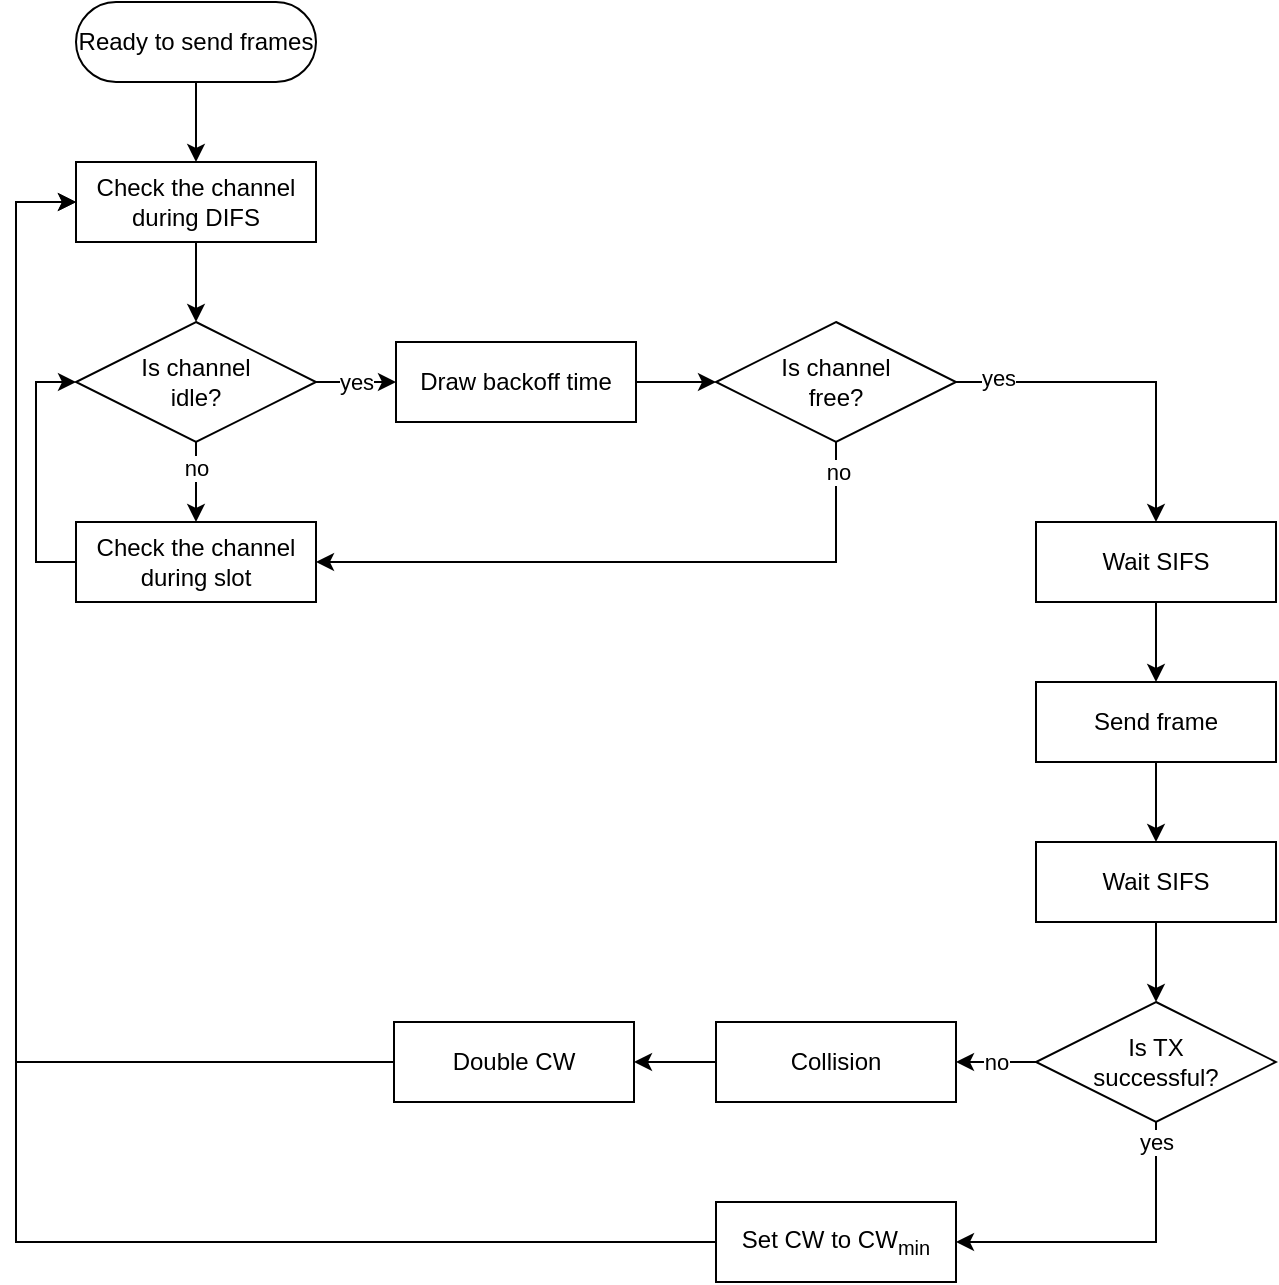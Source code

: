 <mxfile version="24.5.1" type="device">
  <diagram id="C5RBs43oDa-KdzZeNtuy" name="Page-1">
    <mxGraphModel dx="1434" dy="907" grid="1" gridSize="10" guides="1" tooltips="1" connect="1" arrows="1" fold="1" page="1" pageScale="1" pageWidth="1169" pageHeight="827" math="0" shadow="0">
      <root>
        <mxCell id="WIyWlLk6GJQsqaUBKTNV-0" />
        <mxCell id="WIyWlLk6GJQsqaUBKTNV-1" parent="WIyWlLk6GJQsqaUBKTNV-0" />
        <mxCell id="Hi57yu1lq9ycN2QyLw6a-9" style="edgeStyle=orthogonalEdgeStyle;rounded=0;orthogonalLoop=1;jettySize=auto;html=1;exitX=0.5;exitY=1;exitDx=0;exitDy=0;entryX=0.5;entryY=0;entryDx=0;entryDy=0;fillColor=#d5e8d4;strokeColor=#000000;" parent="WIyWlLk6GJQsqaUBKTNV-1" source="Hi57yu1lq9ycN2QyLw6a-0" target="Hi57yu1lq9ycN2QyLw6a-2" edge="1">
          <mxGeometry relative="1" as="geometry" />
        </mxCell>
        <mxCell id="Hi57yu1lq9ycN2QyLw6a-0" value="Ready to send frames" style="rounded=1;whiteSpace=wrap;html=1;arcSize=50;" parent="WIyWlLk6GJQsqaUBKTNV-1" vertex="1">
          <mxGeometry x="120" y="80" width="120" height="40" as="geometry" />
        </mxCell>
        <mxCell id="Hi57yu1lq9ycN2QyLw6a-10" style="edgeStyle=orthogonalEdgeStyle;rounded=0;orthogonalLoop=1;jettySize=auto;html=1;exitX=0.5;exitY=1;exitDx=0;exitDy=0;entryX=0.5;entryY=0;entryDx=0;entryDy=0;fillColor=#d5e8d4;strokeColor=#000000;" parent="WIyWlLk6GJQsqaUBKTNV-1" source="Hi57yu1lq9ycN2QyLw6a-2" target="Hi57yu1lq9ycN2QyLw6a-3" edge="1">
          <mxGeometry relative="1" as="geometry" />
        </mxCell>
        <mxCell id="Hi57yu1lq9ycN2QyLw6a-2" value="Check the channel during DIFS" style="rounded=0;whiteSpace=wrap;html=1;" parent="WIyWlLk6GJQsqaUBKTNV-1" vertex="1">
          <mxGeometry x="120" y="160" width="120" height="40" as="geometry" />
        </mxCell>
        <mxCell id="Hi57yu1lq9ycN2QyLw6a-11" style="edgeStyle=orthogonalEdgeStyle;rounded=0;orthogonalLoop=1;jettySize=auto;html=1;exitX=0.5;exitY=1;exitDx=0;exitDy=0;entryX=0.5;entryY=0;entryDx=0;entryDy=0;fillColor=#d5e8d4;strokeColor=#000000;" parent="WIyWlLk6GJQsqaUBKTNV-1" source="Hi57yu1lq9ycN2QyLw6a-3" target="Hi57yu1lq9ycN2QyLw6a-4" edge="1">
          <mxGeometry relative="1" as="geometry" />
        </mxCell>
        <mxCell id="Hi57yu1lq9ycN2QyLw6a-38" value="no" style="edgeLabel;html=1;align=center;verticalAlign=middle;resizable=0;points=[];" parent="Hi57yu1lq9ycN2QyLw6a-11" vertex="1" connectable="0">
          <mxGeometry x="-0.55" relative="1" as="geometry">
            <mxPoint y="4" as="offset" />
          </mxGeometry>
        </mxCell>
        <mxCell id="Hi57yu1lq9ycN2QyLw6a-12" value="yes" style="edgeStyle=orthogonalEdgeStyle;rounded=0;orthogonalLoop=1;jettySize=auto;html=1;exitX=1;exitY=0.5;exitDx=0;exitDy=0;entryX=0;entryY=0.5;entryDx=0;entryDy=0;fillColor=#d5e8d4;strokeColor=#000000;" parent="WIyWlLk6GJQsqaUBKTNV-1" source="Hi57yu1lq9ycN2QyLw6a-3" target="Hi57yu1lq9ycN2QyLw6a-5" edge="1">
          <mxGeometry relative="1" as="geometry">
            <mxPoint as="offset" />
          </mxGeometry>
        </mxCell>
        <mxCell id="Hi57yu1lq9ycN2QyLw6a-3" value="Is channel&lt;div&gt;idle?&lt;/div&gt;" style="rhombus;whiteSpace=wrap;html=1;" parent="WIyWlLk6GJQsqaUBKTNV-1" vertex="1">
          <mxGeometry x="120" y="240" width="120" height="60" as="geometry" />
        </mxCell>
        <mxCell id="Hi57yu1lq9ycN2QyLw6a-35" style="edgeStyle=orthogonalEdgeStyle;rounded=0;orthogonalLoop=1;jettySize=auto;html=1;exitX=0;exitY=0.5;exitDx=0;exitDy=0;entryX=0;entryY=0.5;entryDx=0;entryDy=0;fillColor=#d5e8d4;strokeColor=#000000;" parent="WIyWlLk6GJQsqaUBKTNV-1" source="Hi57yu1lq9ycN2QyLw6a-4" target="Hi57yu1lq9ycN2QyLw6a-3" edge="1">
          <mxGeometry relative="1" as="geometry" />
        </mxCell>
        <mxCell id="Hi57yu1lq9ycN2QyLw6a-4" value="Check the channel during slot" style="rounded=0;whiteSpace=wrap;html=1;" parent="WIyWlLk6GJQsqaUBKTNV-1" vertex="1">
          <mxGeometry x="120" y="340" width="120" height="40" as="geometry" />
        </mxCell>
        <mxCell id="Hi57yu1lq9ycN2QyLw6a-13" style="edgeStyle=orthogonalEdgeStyle;rounded=0;orthogonalLoop=1;jettySize=auto;html=1;exitX=1;exitY=0.5;exitDx=0;exitDy=0;entryX=0;entryY=0.5;entryDx=0;entryDy=0;fillColor=#d5e8d4;strokeColor=#000000;" parent="WIyWlLk6GJQsqaUBKTNV-1" source="Hi57yu1lq9ycN2QyLw6a-5" target="Hi57yu1lq9ycN2QyLw6a-6" edge="1">
          <mxGeometry relative="1" as="geometry" />
        </mxCell>
        <mxCell id="Hi57yu1lq9ycN2QyLw6a-5" value="Draw backoff time" style="rounded=0;whiteSpace=wrap;html=1;" parent="WIyWlLk6GJQsqaUBKTNV-1" vertex="1">
          <mxGeometry x="280" y="250" width="120" height="40" as="geometry" />
        </mxCell>
        <mxCell id="Hi57yu1lq9ycN2QyLw6a-17" style="edgeStyle=orthogonalEdgeStyle;rounded=0;orthogonalLoop=1;jettySize=auto;html=1;exitX=0.5;exitY=1;exitDx=0;exitDy=0;entryX=1;entryY=0.5;entryDx=0;entryDy=0;fillColor=#d5e8d4;strokeColor=#000000;" parent="WIyWlLk6GJQsqaUBKTNV-1" source="Hi57yu1lq9ycN2QyLw6a-6" target="Hi57yu1lq9ycN2QyLw6a-4" edge="1">
          <mxGeometry relative="1" as="geometry" />
        </mxCell>
        <mxCell id="Hi57yu1lq9ycN2QyLw6a-40" value="no" style="edgeLabel;html=1;align=center;verticalAlign=middle;resizable=0;points=[];" parent="Hi57yu1lq9ycN2QyLw6a-17" vertex="1" connectable="0">
          <mxGeometry x="-0.906" y="1" relative="1" as="geometry">
            <mxPoint as="offset" />
          </mxGeometry>
        </mxCell>
        <mxCell id="Hi57yu1lq9ycN2QyLw6a-6" value="Is channel&lt;div&gt;free?&lt;/div&gt;" style="rhombus;whiteSpace=wrap;html=1;" parent="WIyWlLk6GJQsqaUBKTNV-1" vertex="1">
          <mxGeometry x="440" y="240" width="120" height="60" as="geometry" />
        </mxCell>
        <mxCell id="Hi57yu1lq9ycN2QyLw6a-22" style="edgeStyle=orthogonalEdgeStyle;rounded=0;orthogonalLoop=1;jettySize=auto;html=1;exitX=1;exitY=0.5;exitDx=0;exitDy=0;entryX=0.5;entryY=0;entryDx=0;entryDy=0;fillColor=#d5e8d4;strokeColor=#000000;" parent="WIyWlLk6GJQsqaUBKTNV-1" source="Hi57yu1lq9ycN2QyLw6a-6" target="Hi57yu1lq9ycN2QyLw6a-18" edge="1">
          <mxGeometry relative="1" as="geometry">
            <mxPoint x="720" y="270" as="sourcePoint" />
          </mxGeometry>
        </mxCell>
        <mxCell id="Hi57yu1lq9ycN2QyLw6a-41" value="yes" style="edgeLabel;html=1;align=center;verticalAlign=middle;resizable=0;points=[];" parent="Hi57yu1lq9ycN2QyLw6a-22" vertex="1" connectable="0">
          <mxGeometry x="-0.753" y="2" relative="1" as="geometry">
            <mxPoint as="offset" />
          </mxGeometry>
        </mxCell>
        <mxCell id="Hi57yu1lq9ycN2QyLw6a-23" style="edgeStyle=orthogonalEdgeStyle;rounded=0;orthogonalLoop=1;jettySize=auto;html=1;exitX=0.5;exitY=1;exitDx=0;exitDy=0;entryX=0.5;entryY=0;entryDx=0;entryDy=0;" parent="WIyWlLk6GJQsqaUBKTNV-1" source="Hi57yu1lq9ycN2QyLw6a-18" target="Hi57yu1lq9ycN2QyLw6a-19" edge="1">
          <mxGeometry relative="1" as="geometry" />
        </mxCell>
        <mxCell id="Hi57yu1lq9ycN2QyLw6a-18" value="Wait SIFS" style="rounded=0;whiteSpace=wrap;html=1;" parent="WIyWlLk6GJQsqaUBKTNV-1" vertex="1">
          <mxGeometry x="600" y="340" width="120" height="40" as="geometry" />
        </mxCell>
        <mxCell id="Hi57yu1lq9ycN2QyLw6a-24" style="edgeStyle=orthogonalEdgeStyle;rounded=0;orthogonalLoop=1;jettySize=auto;html=1;exitX=0.5;exitY=1;exitDx=0;exitDy=0;entryX=0.5;entryY=0;entryDx=0;entryDy=0;" parent="WIyWlLk6GJQsqaUBKTNV-1" source="Hi57yu1lq9ycN2QyLw6a-19" target="Hi57yu1lq9ycN2QyLw6a-20" edge="1">
          <mxGeometry relative="1" as="geometry" />
        </mxCell>
        <mxCell id="Hi57yu1lq9ycN2QyLw6a-19" value="Send frame" style="rounded=0;whiteSpace=wrap;html=1;" parent="WIyWlLk6GJQsqaUBKTNV-1" vertex="1">
          <mxGeometry x="600" y="420" width="120" height="40" as="geometry" />
        </mxCell>
        <mxCell id="Hi57yu1lq9ycN2QyLw6a-25" style="edgeStyle=orthogonalEdgeStyle;rounded=0;orthogonalLoop=1;jettySize=auto;html=1;exitX=0.5;exitY=1;exitDx=0;exitDy=0;entryX=0.5;entryY=0;entryDx=0;entryDy=0;fillColor=#d5e8d4;strokeColor=#000000;" parent="WIyWlLk6GJQsqaUBKTNV-1" source="Hi57yu1lq9ycN2QyLw6a-20" target="Hi57yu1lq9ycN2QyLw6a-21" edge="1">
          <mxGeometry relative="1" as="geometry" />
        </mxCell>
        <mxCell id="Hi57yu1lq9ycN2QyLw6a-20" value="Wait SIFS" style="rounded=0;whiteSpace=wrap;html=1;" parent="WIyWlLk6GJQsqaUBKTNV-1" vertex="1">
          <mxGeometry x="600" y="500" width="120" height="40" as="geometry" />
        </mxCell>
        <mxCell id="Hi57yu1lq9ycN2QyLw6a-30" style="edgeStyle=orthogonalEdgeStyle;rounded=0;orthogonalLoop=1;jettySize=auto;html=1;exitX=0.5;exitY=1;exitDx=0;exitDy=0;entryX=1;entryY=0.5;entryDx=0;entryDy=0;fillColor=#d5e8d4;strokeColor=#000000;" parent="WIyWlLk6GJQsqaUBKTNV-1" source="Hi57yu1lq9ycN2QyLw6a-21" target="Hi57yu1lq9ycN2QyLw6a-28" edge="1">
          <mxGeometry relative="1" as="geometry" />
        </mxCell>
        <mxCell id="Hi57yu1lq9ycN2QyLw6a-43" value="yes" style="edgeLabel;html=1;align=center;verticalAlign=middle;resizable=0;points=[];" parent="Hi57yu1lq9ycN2QyLw6a-30" vertex="1" connectable="0">
          <mxGeometry x="-0.7" y="1" relative="1" as="geometry">
            <mxPoint x="-1" y="-14" as="offset" />
          </mxGeometry>
        </mxCell>
        <mxCell id="Hi57yu1lq9ycN2QyLw6a-33" style="edgeStyle=orthogonalEdgeStyle;rounded=0;orthogonalLoop=1;jettySize=auto;html=1;exitX=0;exitY=0.5;exitDx=0;exitDy=0;entryX=1;entryY=0.5;entryDx=0;entryDy=0;fillColor=#d5e8d4;strokeColor=#000000;" parent="WIyWlLk6GJQsqaUBKTNV-1" source="Hi57yu1lq9ycN2QyLw6a-21" target="Hi57yu1lq9ycN2QyLw6a-26" edge="1">
          <mxGeometry relative="1" as="geometry" />
        </mxCell>
        <mxCell id="Hi57yu1lq9ycN2QyLw6a-44" value="no" style="edgeLabel;html=1;align=center;verticalAlign=middle;resizable=0;points=[];" parent="Hi57yu1lq9ycN2QyLw6a-33" vertex="1" connectable="0">
          <mxGeometry x="-0.1" relative="1" as="geometry">
            <mxPoint x="-2" as="offset" />
          </mxGeometry>
        </mxCell>
        <mxCell id="Hi57yu1lq9ycN2QyLw6a-21" value="Is TX&lt;div&gt;successful?&lt;/div&gt;" style="rhombus;whiteSpace=wrap;html=1;" parent="WIyWlLk6GJQsqaUBKTNV-1" vertex="1">
          <mxGeometry x="600" y="580" width="120" height="60" as="geometry" />
        </mxCell>
        <mxCell id="Hi57yu1lq9ycN2QyLw6a-32" style="edgeStyle=orthogonalEdgeStyle;rounded=0;orthogonalLoop=1;jettySize=auto;html=1;exitX=0;exitY=0.5;exitDx=0;exitDy=0;entryX=1;entryY=0.5;entryDx=0;entryDy=0;fillColor=#d5e8d4;strokeColor=#000000;" parent="WIyWlLk6GJQsqaUBKTNV-1" source="Hi57yu1lq9ycN2QyLw6a-26" target="Hi57yu1lq9ycN2QyLw6a-27" edge="1">
          <mxGeometry relative="1" as="geometry" />
        </mxCell>
        <mxCell id="Hi57yu1lq9ycN2QyLw6a-26" value="Collision" style="rounded=0;whiteSpace=wrap;html=1;" parent="WIyWlLk6GJQsqaUBKTNV-1" vertex="1">
          <mxGeometry x="440" y="590" width="120" height="40" as="geometry" />
        </mxCell>
        <mxCell id="Hi57yu1lq9ycN2QyLw6a-36" style="edgeStyle=orthogonalEdgeStyle;rounded=0;orthogonalLoop=1;jettySize=auto;html=1;exitX=0;exitY=0.5;exitDx=0;exitDy=0;entryX=0;entryY=0.5;entryDx=0;entryDy=0;fillColor=#d5e8d4;strokeColor=#000000;" parent="WIyWlLk6GJQsqaUBKTNV-1" source="Hi57yu1lq9ycN2QyLw6a-27" target="Hi57yu1lq9ycN2QyLw6a-2" edge="1">
          <mxGeometry relative="1" as="geometry">
            <Array as="points">
              <mxPoint x="90" y="610" />
              <mxPoint x="90" y="180" />
            </Array>
          </mxGeometry>
        </mxCell>
        <mxCell id="Hi57yu1lq9ycN2QyLw6a-27" value="Double CW" style="rounded=0;whiteSpace=wrap;html=1;" parent="WIyWlLk6GJQsqaUBKTNV-1" vertex="1">
          <mxGeometry x="279" y="590" width="120" height="40" as="geometry" />
        </mxCell>
        <mxCell id="Hi57yu1lq9ycN2QyLw6a-31" style="edgeStyle=orthogonalEdgeStyle;rounded=0;orthogonalLoop=1;jettySize=auto;html=1;exitX=0;exitY=0.5;exitDx=0;exitDy=0;entryX=0;entryY=0.5;entryDx=0;entryDy=0;fillColor=#d5e8d4;strokeColor=#000000;" parent="WIyWlLk6GJQsqaUBKTNV-1" source="Hi57yu1lq9ycN2QyLw6a-28" target="Hi57yu1lq9ycN2QyLw6a-2" edge="1">
          <mxGeometry relative="1" as="geometry">
            <mxPoint x="399" y="700" as="targetPoint" />
            <Array as="points">
              <mxPoint x="90" y="700" />
              <mxPoint x="90" y="180" />
            </Array>
          </mxGeometry>
        </mxCell>
        <mxCell id="Hi57yu1lq9ycN2QyLw6a-28" value="Set CW to CW&lt;sub&gt;min&lt;/sub&gt;" style="rounded=0;whiteSpace=wrap;html=1;" parent="WIyWlLk6GJQsqaUBKTNV-1" vertex="1">
          <mxGeometry x="440" y="680" width="120" height="40" as="geometry" />
        </mxCell>
      </root>
    </mxGraphModel>
  </diagram>
</mxfile>
